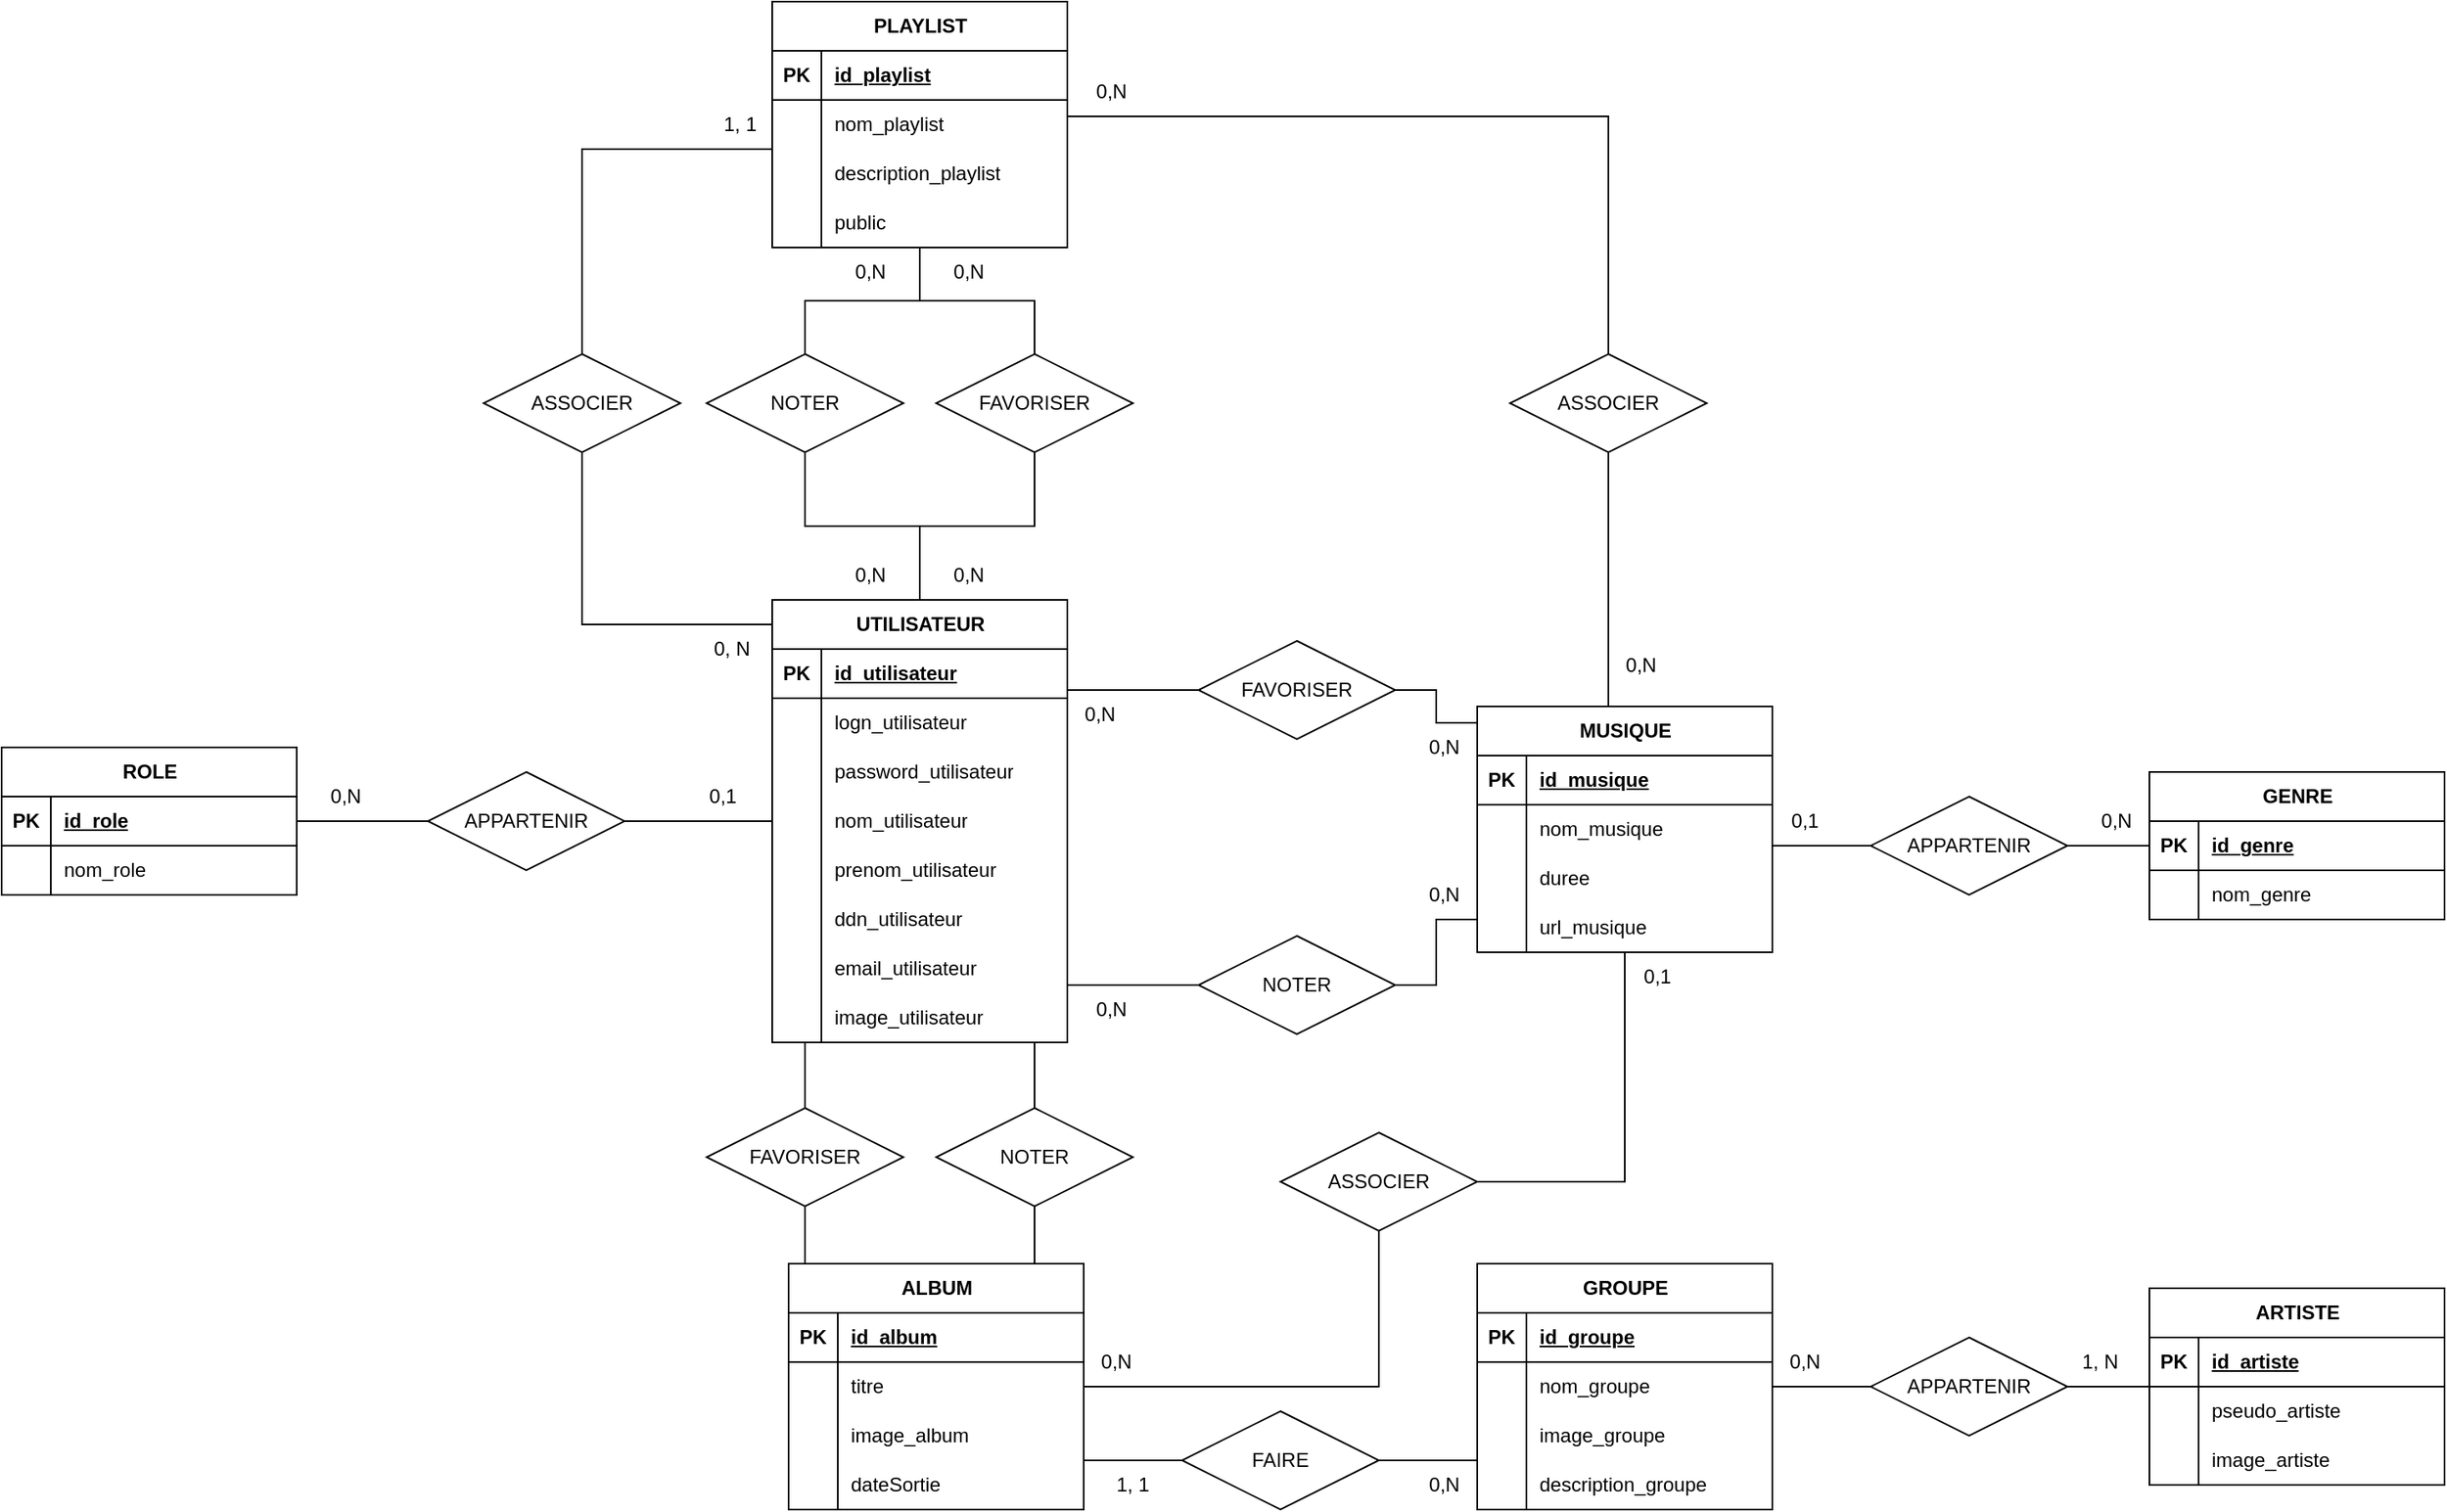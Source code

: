 <mxfile version="21.3.4" type="github">
  <diagram name="Page-1" id="DNqD1jyWF4zW2J5MJVh1">
    <mxGraphModel dx="1687" dy="909" grid="1" gridSize="10" guides="1" tooltips="1" connect="1" arrows="1" fold="1" page="1" pageScale="1" pageWidth="827" pageHeight="1169" math="0" shadow="0">
      <root>
        <mxCell id="0" />
        <mxCell id="1" parent="0" />
        <mxCell id="WgXHzNM0MZyWtz1AzSRL-3" style="edgeStyle=orthogonalEdgeStyle;rounded=0;orthogonalLoop=1;jettySize=auto;html=1;endArrow=none;endFill=0;" parent="1" source="Gy5oT-l7M5sP76ydOtrR-1" target="WgXHzNM0MZyWtz1AzSRL-1" edge="1">
          <mxGeometry relative="1" as="geometry">
            <Array as="points">
              <mxPoint x="670" y="1110" />
              <mxPoint x="670" y="1110" />
            </Array>
          </mxGeometry>
        </mxCell>
        <mxCell id="Gy5oT-l7M5sP76ydOtrR-1" value="ALBUM" style="shape=table;startSize=30;container=1;collapsible=1;childLayout=tableLayout;fixedRows=1;rowLines=0;fontStyle=1;align=center;resizeLast=1;html=1;" parent="1" vertex="1">
          <mxGeometry x="480" y="990" width="180" height="150" as="geometry" />
        </mxCell>
        <mxCell id="Gy5oT-l7M5sP76ydOtrR-2" value="" style="shape=tableRow;horizontal=0;startSize=0;swimlaneHead=0;swimlaneBody=0;fillColor=none;collapsible=0;dropTarget=0;points=[[0,0.5],[1,0.5]];portConstraint=eastwest;top=0;left=0;right=0;bottom=1;" parent="Gy5oT-l7M5sP76ydOtrR-1" vertex="1">
          <mxGeometry y="30" width="180" height="30" as="geometry" />
        </mxCell>
        <mxCell id="Gy5oT-l7M5sP76ydOtrR-3" value="PK" style="shape=partialRectangle;connectable=0;fillColor=none;top=0;left=0;bottom=0;right=0;fontStyle=1;overflow=hidden;whiteSpace=wrap;html=1;" parent="Gy5oT-l7M5sP76ydOtrR-2" vertex="1">
          <mxGeometry width="30" height="30" as="geometry">
            <mxRectangle width="30" height="30" as="alternateBounds" />
          </mxGeometry>
        </mxCell>
        <mxCell id="Gy5oT-l7M5sP76ydOtrR-4" value="id_album" style="shape=partialRectangle;connectable=0;fillColor=none;top=0;left=0;bottom=0;right=0;align=left;spacingLeft=6;fontStyle=5;overflow=hidden;whiteSpace=wrap;html=1;" parent="Gy5oT-l7M5sP76ydOtrR-2" vertex="1">
          <mxGeometry x="30" width="150" height="30" as="geometry">
            <mxRectangle width="150" height="30" as="alternateBounds" />
          </mxGeometry>
        </mxCell>
        <mxCell id="Gy5oT-l7M5sP76ydOtrR-5" value="" style="shape=tableRow;horizontal=0;startSize=0;swimlaneHead=0;swimlaneBody=0;fillColor=none;collapsible=0;dropTarget=0;points=[[0,0.5],[1,0.5]];portConstraint=eastwest;top=0;left=0;right=0;bottom=0;" parent="Gy5oT-l7M5sP76ydOtrR-1" vertex="1">
          <mxGeometry y="60" width="180" height="30" as="geometry" />
        </mxCell>
        <mxCell id="Gy5oT-l7M5sP76ydOtrR-6" value="" style="shape=partialRectangle;connectable=0;fillColor=none;top=0;left=0;bottom=0;right=0;editable=1;overflow=hidden;whiteSpace=wrap;html=1;" parent="Gy5oT-l7M5sP76ydOtrR-5" vertex="1">
          <mxGeometry width="30" height="30" as="geometry">
            <mxRectangle width="30" height="30" as="alternateBounds" />
          </mxGeometry>
        </mxCell>
        <mxCell id="Gy5oT-l7M5sP76ydOtrR-7" value="&lt;div&gt;titre&lt;/div&gt;" style="shape=partialRectangle;connectable=0;fillColor=none;top=0;left=0;bottom=0;right=0;align=left;spacingLeft=6;overflow=hidden;whiteSpace=wrap;html=1;" parent="Gy5oT-l7M5sP76ydOtrR-5" vertex="1">
          <mxGeometry x="30" width="150" height="30" as="geometry">
            <mxRectangle width="150" height="30" as="alternateBounds" />
          </mxGeometry>
        </mxCell>
        <mxCell id="Gy5oT-l7M5sP76ydOtrR-8" value="" style="shape=tableRow;horizontal=0;startSize=0;swimlaneHead=0;swimlaneBody=0;fillColor=none;collapsible=0;dropTarget=0;points=[[0,0.5],[1,0.5]];portConstraint=eastwest;top=0;left=0;right=0;bottom=0;" parent="Gy5oT-l7M5sP76ydOtrR-1" vertex="1">
          <mxGeometry y="90" width="180" height="30" as="geometry" />
        </mxCell>
        <mxCell id="Gy5oT-l7M5sP76ydOtrR-9" value="" style="shape=partialRectangle;connectable=0;fillColor=none;top=0;left=0;bottom=0;right=0;editable=1;overflow=hidden;whiteSpace=wrap;html=1;" parent="Gy5oT-l7M5sP76ydOtrR-8" vertex="1">
          <mxGeometry width="30" height="30" as="geometry">
            <mxRectangle width="30" height="30" as="alternateBounds" />
          </mxGeometry>
        </mxCell>
        <mxCell id="Gy5oT-l7M5sP76ydOtrR-10" value="image_album" style="shape=partialRectangle;connectable=0;fillColor=none;top=0;left=0;bottom=0;right=0;align=left;spacingLeft=6;overflow=hidden;whiteSpace=wrap;html=1;" parent="Gy5oT-l7M5sP76ydOtrR-8" vertex="1">
          <mxGeometry x="30" width="150" height="30" as="geometry">
            <mxRectangle width="150" height="30" as="alternateBounds" />
          </mxGeometry>
        </mxCell>
        <mxCell id="Gy5oT-l7M5sP76ydOtrR-11" value="" style="shape=tableRow;horizontal=0;startSize=0;swimlaneHead=0;swimlaneBody=0;fillColor=none;collapsible=0;dropTarget=0;points=[[0,0.5],[1,0.5]];portConstraint=eastwest;top=0;left=0;right=0;bottom=0;" parent="Gy5oT-l7M5sP76ydOtrR-1" vertex="1">
          <mxGeometry y="120" width="180" height="30" as="geometry" />
        </mxCell>
        <mxCell id="Gy5oT-l7M5sP76ydOtrR-12" value="" style="shape=partialRectangle;connectable=0;fillColor=none;top=0;left=0;bottom=0;right=0;editable=1;overflow=hidden;whiteSpace=wrap;html=1;" parent="Gy5oT-l7M5sP76ydOtrR-11" vertex="1">
          <mxGeometry width="30" height="30" as="geometry">
            <mxRectangle width="30" height="30" as="alternateBounds" />
          </mxGeometry>
        </mxCell>
        <mxCell id="Gy5oT-l7M5sP76ydOtrR-13" value="dateSortie" style="shape=partialRectangle;connectable=0;fillColor=none;top=0;left=0;bottom=0;right=0;align=left;spacingLeft=6;overflow=hidden;whiteSpace=wrap;html=1;" parent="Gy5oT-l7M5sP76ydOtrR-11" vertex="1">
          <mxGeometry x="30" width="150" height="30" as="geometry">
            <mxRectangle width="150" height="30" as="alternateBounds" />
          </mxGeometry>
        </mxCell>
        <mxCell id="Gy5oT-l7M5sP76ydOtrR-14" value="MUSIQUE" style="shape=table;startSize=30;container=1;collapsible=1;childLayout=tableLayout;fixedRows=1;rowLines=0;fontStyle=1;align=center;resizeLast=1;html=1;" parent="1" vertex="1">
          <mxGeometry x="900" y="650" width="180" height="150" as="geometry" />
        </mxCell>
        <mxCell id="Gy5oT-l7M5sP76ydOtrR-15" value="" style="shape=tableRow;horizontal=0;startSize=0;swimlaneHead=0;swimlaneBody=0;fillColor=none;collapsible=0;dropTarget=0;points=[[0,0.5],[1,0.5]];portConstraint=eastwest;top=0;left=0;right=0;bottom=1;" parent="Gy5oT-l7M5sP76ydOtrR-14" vertex="1">
          <mxGeometry y="30" width="180" height="30" as="geometry" />
        </mxCell>
        <mxCell id="Gy5oT-l7M5sP76ydOtrR-16" value="PK" style="shape=partialRectangle;connectable=0;fillColor=none;top=0;left=0;bottom=0;right=0;fontStyle=1;overflow=hidden;whiteSpace=wrap;html=1;" parent="Gy5oT-l7M5sP76ydOtrR-15" vertex="1">
          <mxGeometry width="30" height="30" as="geometry">
            <mxRectangle width="30" height="30" as="alternateBounds" />
          </mxGeometry>
        </mxCell>
        <mxCell id="Gy5oT-l7M5sP76ydOtrR-17" value="id_musique" style="shape=partialRectangle;connectable=0;fillColor=none;top=0;left=0;bottom=0;right=0;align=left;spacingLeft=6;fontStyle=5;overflow=hidden;whiteSpace=wrap;html=1;" parent="Gy5oT-l7M5sP76ydOtrR-15" vertex="1">
          <mxGeometry x="30" width="150" height="30" as="geometry">
            <mxRectangle width="150" height="30" as="alternateBounds" />
          </mxGeometry>
        </mxCell>
        <mxCell id="Gy5oT-l7M5sP76ydOtrR-18" value="" style="shape=tableRow;horizontal=0;startSize=0;swimlaneHead=0;swimlaneBody=0;fillColor=none;collapsible=0;dropTarget=0;points=[[0,0.5],[1,0.5]];portConstraint=eastwest;top=0;left=0;right=0;bottom=0;" parent="Gy5oT-l7M5sP76ydOtrR-14" vertex="1">
          <mxGeometry y="60" width="180" height="30" as="geometry" />
        </mxCell>
        <mxCell id="Gy5oT-l7M5sP76ydOtrR-19" value="" style="shape=partialRectangle;connectable=0;fillColor=none;top=0;left=0;bottom=0;right=0;editable=1;overflow=hidden;whiteSpace=wrap;html=1;" parent="Gy5oT-l7M5sP76ydOtrR-18" vertex="1">
          <mxGeometry width="30" height="30" as="geometry">
            <mxRectangle width="30" height="30" as="alternateBounds" />
          </mxGeometry>
        </mxCell>
        <mxCell id="Gy5oT-l7M5sP76ydOtrR-20" value="nom_musique" style="shape=partialRectangle;connectable=0;fillColor=none;top=0;left=0;bottom=0;right=0;align=left;spacingLeft=6;overflow=hidden;whiteSpace=wrap;html=1;" parent="Gy5oT-l7M5sP76ydOtrR-18" vertex="1">
          <mxGeometry x="30" width="150" height="30" as="geometry">
            <mxRectangle width="150" height="30" as="alternateBounds" />
          </mxGeometry>
        </mxCell>
        <mxCell id="Gy5oT-l7M5sP76ydOtrR-21" value="" style="shape=tableRow;horizontal=0;startSize=0;swimlaneHead=0;swimlaneBody=0;fillColor=none;collapsible=0;dropTarget=0;points=[[0,0.5],[1,0.5]];portConstraint=eastwest;top=0;left=0;right=0;bottom=0;" parent="Gy5oT-l7M5sP76ydOtrR-14" vertex="1">
          <mxGeometry y="90" width="180" height="30" as="geometry" />
        </mxCell>
        <mxCell id="Gy5oT-l7M5sP76ydOtrR-22" value="" style="shape=partialRectangle;connectable=0;fillColor=none;top=0;left=0;bottom=0;right=0;editable=1;overflow=hidden;whiteSpace=wrap;html=1;" parent="Gy5oT-l7M5sP76ydOtrR-21" vertex="1">
          <mxGeometry width="30" height="30" as="geometry">
            <mxRectangle width="30" height="30" as="alternateBounds" />
          </mxGeometry>
        </mxCell>
        <mxCell id="Gy5oT-l7M5sP76ydOtrR-23" value="duree" style="shape=partialRectangle;connectable=0;fillColor=none;top=0;left=0;bottom=0;right=0;align=left;spacingLeft=6;overflow=hidden;whiteSpace=wrap;html=1;" parent="Gy5oT-l7M5sP76ydOtrR-21" vertex="1">
          <mxGeometry x="30" width="150" height="30" as="geometry">
            <mxRectangle width="150" height="30" as="alternateBounds" />
          </mxGeometry>
        </mxCell>
        <mxCell id="Gy5oT-l7M5sP76ydOtrR-24" value="" style="shape=tableRow;horizontal=0;startSize=0;swimlaneHead=0;swimlaneBody=0;fillColor=none;collapsible=0;dropTarget=0;points=[[0,0.5],[1,0.5]];portConstraint=eastwest;top=0;left=0;right=0;bottom=0;" parent="Gy5oT-l7M5sP76ydOtrR-14" vertex="1">
          <mxGeometry y="120" width="180" height="30" as="geometry" />
        </mxCell>
        <mxCell id="Gy5oT-l7M5sP76ydOtrR-25" value="" style="shape=partialRectangle;connectable=0;fillColor=none;top=0;left=0;bottom=0;right=0;editable=1;overflow=hidden;whiteSpace=wrap;html=1;" parent="Gy5oT-l7M5sP76ydOtrR-24" vertex="1">
          <mxGeometry width="30" height="30" as="geometry">
            <mxRectangle width="30" height="30" as="alternateBounds" />
          </mxGeometry>
        </mxCell>
        <mxCell id="Gy5oT-l7M5sP76ydOtrR-26" value="url_musique" style="shape=partialRectangle;connectable=0;fillColor=none;top=0;left=0;bottom=0;right=0;align=left;spacingLeft=6;overflow=hidden;whiteSpace=wrap;html=1;" parent="Gy5oT-l7M5sP76ydOtrR-24" vertex="1">
          <mxGeometry x="30" width="150" height="30" as="geometry">
            <mxRectangle width="150" height="30" as="alternateBounds" />
          </mxGeometry>
        </mxCell>
        <mxCell id="Gy5oT-l7M5sP76ydOtrR-27" value="PLAYLIST" style="shape=table;startSize=30;container=1;collapsible=1;childLayout=tableLayout;fixedRows=1;rowLines=0;fontStyle=1;align=center;resizeLast=1;html=1;" parent="1" vertex="1">
          <mxGeometry x="470" y="220" width="180" height="150" as="geometry" />
        </mxCell>
        <mxCell id="Gy5oT-l7M5sP76ydOtrR-28" value="" style="shape=tableRow;horizontal=0;startSize=0;swimlaneHead=0;swimlaneBody=0;fillColor=none;collapsible=0;dropTarget=0;points=[[0,0.5],[1,0.5]];portConstraint=eastwest;top=0;left=0;right=0;bottom=1;" parent="Gy5oT-l7M5sP76ydOtrR-27" vertex="1">
          <mxGeometry y="30" width="180" height="30" as="geometry" />
        </mxCell>
        <mxCell id="Gy5oT-l7M5sP76ydOtrR-29" value="PK" style="shape=partialRectangle;connectable=0;fillColor=none;top=0;left=0;bottom=0;right=0;fontStyle=1;overflow=hidden;whiteSpace=wrap;html=1;" parent="Gy5oT-l7M5sP76ydOtrR-28" vertex="1">
          <mxGeometry width="30" height="30" as="geometry">
            <mxRectangle width="30" height="30" as="alternateBounds" />
          </mxGeometry>
        </mxCell>
        <mxCell id="Gy5oT-l7M5sP76ydOtrR-30" value="id_playlist" style="shape=partialRectangle;connectable=0;fillColor=none;top=0;left=0;bottom=0;right=0;align=left;spacingLeft=6;fontStyle=5;overflow=hidden;whiteSpace=wrap;html=1;" parent="Gy5oT-l7M5sP76ydOtrR-28" vertex="1">
          <mxGeometry x="30" width="150" height="30" as="geometry">
            <mxRectangle width="150" height="30" as="alternateBounds" />
          </mxGeometry>
        </mxCell>
        <mxCell id="Gy5oT-l7M5sP76ydOtrR-31" value="" style="shape=tableRow;horizontal=0;startSize=0;swimlaneHead=0;swimlaneBody=0;fillColor=none;collapsible=0;dropTarget=0;points=[[0,0.5],[1,0.5]];portConstraint=eastwest;top=0;left=0;right=0;bottom=0;" parent="Gy5oT-l7M5sP76ydOtrR-27" vertex="1">
          <mxGeometry y="60" width="180" height="30" as="geometry" />
        </mxCell>
        <mxCell id="Gy5oT-l7M5sP76ydOtrR-32" value="" style="shape=partialRectangle;connectable=0;fillColor=none;top=0;left=0;bottom=0;right=0;editable=1;overflow=hidden;whiteSpace=wrap;html=1;" parent="Gy5oT-l7M5sP76ydOtrR-31" vertex="1">
          <mxGeometry width="30" height="30" as="geometry">
            <mxRectangle width="30" height="30" as="alternateBounds" />
          </mxGeometry>
        </mxCell>
        <mxCell id="Gy5oT-l7M5sP76ydOtrR-33" value="nom_playlist" style="shape=partialRectangle;connectable=0;fillColor=none;top=0;left=0;bottom=0;right=0;align=left;spacingLeft=6;overflow=hidden;whiteSpace=wrap;html=1;" parent="Gy5oT-l7M5sP76ydOtrR-31" vertex="1">
          <mxGeometry x="30" width="150" height="30" as="geometry">
            <mxRectangle width="150" height="30" as="alternateBounds" />
          </mxGeometry>
        </mxCell>
        <mxCell id="Gy5oT-l7M5sP76ydOtrR-34" value="" style="shape=tableRow;horizontal=0;startSize=0;swimlaneHead=0;swimlaneBody=0;fillColor=none;collapsible=0;dropTarget=0;points=[[0,0.5],[1,0.5]];portConstraint=eastwest;top=0;left=0;right=0;bottom=0;" parent="Gy5oT-l7M5sP76ydOtrR-27" vertex="1">
          <mxGeometry y="90" width="180" height="30" as="geometry" />
        </mxCell>
        <mxCell id="Gy5oT-l7M5sP76ydOtrR-35" value="" style="shape=partialRectangle;connectable=0;fillColor=none;top=0;left=0;bottom=0;right=0;editable=1;overflow=hidden;whiteSpace=wrap;html=1;" parent="Gy5oT-l7M5sP76ydOtrR-34" vertex="1">
          <mxGeometry width="30" height="30" as="geometry">
            <mxRectangle width="30" height="30" as="alternateBounds" />
          </mxGeometry>
        </mxCell>
        <mxCell id="Gy5oT-l7M5sP76ydOtrR-36" value="description_playlist" style="shape=partialRectangle;connectable=0;fillColor=none;top=0;left=0;bottom=0;right=0;align=left;spacingLeft=6;overflow=hidden;whiteSpace=wrap;html=1;" parent="Gy5oT-l7M5sP76ydOtrR-34" vertex="1">
          <mxGeometry x="30" width="150" height="30" as="geometry">
            <mxRectangle width="150" height="30" as="alternateBounds" />
          </mxGeometry>
        </mxCell>
        <mxCell id="Gy5oT-l7M5sP76ydOtrR-37" value="" style="shape=tableRow;horizontal=0;startSize=0;swimlaneHead=0;swimlaneBody=0;fillColor=none;collapsible=0;dropTarget=0;points=[[0,0.5],[1,0.5]];portConstraint=eastwest;top=0;left=0;right=0;bottom=0;" parent="Gy5oT-l7M5sP76ydOtrR-27" vertex="1">
          <mxGeometry y="120" width="180" height="30" as="geometry" />
        </mxCell>
        <mxCell id="Gy5oT-l7M5sP76ydOtrR-38" value="" style="shape=partialRectangle;connectable=0;fillColor=none;top=0;left=0;bottom=0;right=0;editable=1;overflow=hidden;whiteSpace=wrap;html=1;" parent="Gy5oT-l7M5sP76ydOtrR-37" vertex="1">
          <mxGeometry width="30" height="30" as="geometry">
            <mxRectangle width="30" height="30" as="alternateBounds" />
          </mxGeometry>
        </mxCell>
        <mxCell id="Gy5oT-l7M5sP76ydOtrR-39" value="public" style="shape=partialRectangle;connectable=0;fillColor=none;top=0;left=0;bottom=0;right=0;align=left;spacingLeft=6;overflow=hidden;whiteSpace=wrap;html=1;" parent="Gy5oT-l7M5sP76ydOtrR-37" vertex="1">
          <mxGeometry x="30" width="150" height="30" as="geometry">
            <mxRectangle width="150" height="30" as="alternateBounds" />
          </mxGeometry>
        </mxCell>
        <mxCell id="3un0Ubcp2tEtkYZEAHK2-2" style="edgeStyle=orthogonalEdgeStyle;rounded=0;orthogonalLoop=1;jettySize=auto;html=1;endArrow=none;endFill=0;" edge="1" parent="1" source="Gy5oT-l7M5sP76ydOtrR-40" target="3un0Ubcp2tEtkYZEAHK2-1">
          <mxGeometry relative="1" as="geometry">
            <Array as="points">
              <mxPoint x="354" y="600" />
            </Array>
          </mxGeometry>
        </mxCell>
        <mxCell id="Gy5oT-l7M5sP76ydOtrR-40" value="UTILISATEUR" style="shape=table;startSize=30;container=1;collapsible=1;childLayout=tableLayout;fixedRows=1;rowLines=0;fontStyle=1;align=center;resizeLast=1;html=1;" parent="1" vertex="1">
          <mxGeometry x="470" y="585" width="180" height="270" as="geometry" />
        </mxCell>
        <mxCell id="Gy5oT-l7M5sP76ydOtrR-41" value="" style="shape=tableRow;horizontal=0;startSize=0;swimlaneHead=0;swimlaneBody=0;fillColor=none;collapsible=0;dropTarget=0;points=[[0,0.5],[1,0.5]];portConstraint=eastwest;top=0;left=0;right=0;bottom=1;" parent="Gy5oT-l7M5sP76ydOtrR-40" vertex="1">
          <mxGeometry y="30" width="180" height="30" as="geometry" />
        </mxCell>
        <mxCell id="Gy5oT-l7M5sP76ydOtrR-42" value="PK" style="shape=partialRectangle;connectable=0;fillColor=none;top=0;left=0;bottom=0;right=0;fontStyle=1;overflow=hidden;whiteSpace=wrap;html=1;" parent="Gy5oT-l7M5sP76ydOtrR-41" vertex="1">
          <mxGeometry width="30" height="30" as="geometry">
            <mxRectangle width="30" height="30" as="alternateBounds" />
          </mxGeometry>
        </mxCell>
        <mxCell id="Gy5oT-l7M5sP76ydOtrR-43" value="id_utilisateur" style="shape=partialRectangle;connectable=0;fillColor=none;top=0;left=0;bottom=0;right=0;align=left;spacingLeft=6;fontStyle=5;overflow=hidden;whiteSpace=wrap;html=1;" parent="Gy5oT-l7M5sP76ydOtrR-41" vertex="1">
          <mxGeometry x="30" width="150" height="30" as="geometry">
            <mxRectangle width="150" height="30" as="alternateBounds" />
          </mxGeometry>
        </mxCell>
        <mxCell id="Gy5oT-l7M5sP76ydOtrR-44" value="" style="shape=tableRow;horizontal=0;startSize=0;swimlaneHead=0;swimlaneBody=0;fillColor=none;collapsible=0;dropTarget=0;points=[[0,0.5],[1,0.5]];portConstraint=eastwest;top=0;left=0;right=0;bottom=0;" parent="Gy5oT-l7M5sP76ydOtrR-40" vertex="1">
          <mxGeometry y="60" width="180" height="30" as="geometry" />
        </mxCell>
        <mxCell id="Gy5oT-l7M5sP76ydOtrR-45" value="" style="shape=partialRectangle;connectable=0;fillColor=none;top=0;left=0;bottom=0;right=0;editable=1;overflow=hidden;whiteSpace=wrap;html=1;" parent="Gy5oT-l7M5sP76ydOtrR-44" vertex="1">
          <mxGeometry width="30" height="30" as="geometry">
            <mxRectangle width="30" height="30" as="alternateBounds" />
          </mxGeometry>
        </mxCell>
        <mxCell id="Gy5oT-l7M5sP76ydOtrR-46" value="logn_utilisateur" style="shape=partialRectangle;connectable=0;fillColor=none;top=0;left=0;bottom=0;right=0;align=left;spacingLeft=6;overflow=hidden;whiteSpace=wrap;html=1;" parent="Gy5oT-l7M5sP76ydOtrR-44" vertex="1">
          <mxGeometry x="30" width="150" height="30" as="geometry">
            <mxRectangle width="150" height="30" as="alternateBounds" />
          </mxGeometry>
        </mxCell>
        <mxCell id="Gy5oT-l7M5sP76ydOtrR-47" value="" style="shape=tableRow;horizontal=0;startSize=0;swimlaneHead=0;swimlaneBody=0;fillColor=none;collapsible=0;dropTarget=0;points=[[0,0.5],[1,0.5]];portConstraint=eastwest;top=0;left=0;right=0;bottom=0;" parent="Gy5oT-l7M5sP76ydOtrR-40" vertex="1">
          <mxGeometry y="90" width="180" height="30" as="geometry" />
        </mxCell>
        <mxCell id="Gy5oT-l7M5sP76ydOtrR-48" value="" style="shape=partialRectangle;connectable=0;fillColor=none;top=0;left=0;bottom=0;right=0;editable=1;overflow=hidden;whiteSpace=wrap;html=1;" parent="Gy5oT-l7M5sP76ydOtrR-47" vertex="1">
          <mxGeometry width="30" height="30" as="geometry">
            <mxRectangle width="30" height="30" as="alternateBounds" />
          </mxGeometry>
        </mxCell>
        <mxCell id="Gy5oT-l7M5sP76ydOtrR-49" value="password_utilisateur" style="shape=partialRectangle;connectable=0;fillColor=none;top=0;left=0;bottom=0;right=0;align=left;spacingLeft=6;overflow=hidden;whiteSpace=wrap;html=1;" parent="Gy5oT-l7M5sP76ydOtrR-47" vertex="1">
          <mxGeometry x="30" width="150" height="30" as="geometry">
            <mxRectangle width="150" height="30" as="alternateBounds" />
          </mxGeometry>
        </mxCell>
        <mxCell id="Gy5oT-l7M5sP76ydOtrR-50" value="" style="shape=tableRow;horizontal=0;startSize=0;swimlaneHead=0;swimlaneBody=0;fillColor=none;collapsible=0;dropTarget=0;points=[[0,0.5],[1,0.5]];portConstraint=eastwest;top=0;left=0;right=0;bottom=0;" parent="Gy5oT-l7M5sP76ydOtrR-40" vertex="1">
          <mxGeometry y="120" width="180" height="30" as="geometry" />
        </mxCell>
        <mxCell id="Gy5oT-l7M5sP76ydOtrR-51" value="" style="shape=partialRectangle;connectable=0;fillColor=none;top=0;left=0;bottom=0;right=0;editable=1;overflow=hidden;whiteSpace=wrap;html=1;" parent="Gy5oT-l7M5sP76ydOtrR-50" vertex="1">
          <mxGeometry width="30" height="30" as="geometry">
            <mxRectangle width="30" height="30" as="alternateBounds" />
          </mxGeometry>
        </mxCell>
        <mxCell id="Gy5oT-l7M5sP76ydOtrR-52" value="nom_utilisateur" style="shape=partialRectangle;connectable=0;fillColor=none;top=0;left=0;bottom=0;right=0;align=left;spacingLeft=6;overflow=hidden;whiteSpace=wrap;html=1;" parent="Gy5oT-l7M5sP76ydOtrR-50" vertex="1">
          <mxGeometry x="30" width="150" height="30" as="geometry">
            <mxRectangle width="150" height="30" as="alternateBounds" />
          </mxGeometry>
        </mxCell>
        <mxCell id="Gy5oT-l7M5sP76ydOtrR-105" style="shape=tableRow;horizontal=0;startSize=0;swimlaneHead=0;swimlaneBody=0;fillColor=none;collapsible=0;dropTarget=0;points=[[0,0.5],[1,0.5]];portConstraint=eastwest;top=0;left=0;right=0;bottom=0;" parent="Gy5oT-l7M5sP76ydOtrR-40" vertex="1">
          <mxGeometry y="150" width="180" height="30" as="geometry" />
        </mxCell>
        <mxCell id="Gy5oT-l7M5sP76ydOtrR-106" style="shape=partialRectangle;connectable=0;fillColor=none;top=0;left=0;bottom=0;right=0;editable=1;overflow=hidden;whiteSpace=wrap;html=1;" parent="Gy5oT-l7M5sP76ydOtrR-105" vertex="1">
          <mxGeometry width="30" height="30" as="geometry">
            <mxRectangle width="30" height="30" as="alternateBounds" />
          </mxGeometry>
        </mxCell>
        <mxCell id="Gy5oT-l7M5sP76ydOtrR-107" value="prenom_utilisateur" style="shape=partialRectangle;connectable=0;fillColor=none;top=0;left=0;bottom=0;right=0;align=left;spacingLeft=6;overflow=hidden;whiteSpace=wrap;html=1;" parent="Gy5oT-l7M5sP76ydOtrR-105" vertex="1">
          <mxGeometry x="30" width="150" height="30" as="geometry">
            <mxRectangle width="150" height="30" as="alternateBounds" />
          </mxGeometry>
        </mxCell>
        <mxCell id="Gy5oT-l7M5sP76ydOtrR-108" style="shape=tableRow;horizontal=0;startSize=0;swimlaneHead=0;swimlaneBody=0;fillColor=none;collapsible=0;dropTarget=0;points=[[0,0.5],[1,0.5]];portConstraint=eastwest;top=0;left=0;right=0;bottom=0;" parent="Gy5oT-l7M5sP76ydOtrR-40" vertex="1">
          <mxGeometry y="180" width="180" height="30" as="geometry" />
        </mxCell>
        <mxCell id="Gy5oT-l7M5sP76ydOtrR-109" style="shape=partialRectangle;connectable=0;fillColor=none;top=0;left=0;bottom=0;right=0;editable=1;overflow=hidden;whiteSpace=wrap;html=1;" parent="Gy5oT-l7M5sP76ydOtrR-108" vertex="1">
          <mxGeometry width="30" height="30" as="geometry">
            <mxRectangle width="30" height="30" as="alternateBounds" />
          </mxGeometry>
        </mxCell>
        <mxCell id="Gy5oT-l7M5sP76ydOtrR-110" value="ddn_utilisateur" style="shape=partialRectangle;connectable=0;fillColor=none;top=0;left=0;bottom=0;right=0;align=left;spacingLeft=6;overflow=hidden;whiteSpace=wrap;html=1;" parent="Gy5oT-l7M5sP76ydOtrR-108" vertex="1">
          <mxGeometry x="30" width="150" height="30" as="geometry">
            <mxRectangle width="150" height="30" as="alternateBounds" />
          </mxGeometry>
        </mxCell>
        <mxCell id="Gy5oT-l7M5sP76ydOtrR-111" style="shape=tableRow;horizontal=0;startSize=0;swimlaneHead=0;swimlaneBody=0;fillColor=none;collapsible=0;dropTarget=0;points=[[0,0.5],[1,0.5]];portConstraint=eastwest;top=0;left=0;right=0;bottom=0;" parent="Gy5oT-l7M5sP76ydOtrR-40" vertex="1">
          <mxGeometry y="210" width="180" height="30" as="geometry" />
        </mxCell>
        <mxCell id="Gy5oT-l7M5sP76ydOtrR-112" style="shape=partialRectangle;connectable=0;fillColor=none;top=0;left=0;bottom=0;right=0;editable=1;overflow=hidden;whiteSpace=wrap;html=1;" parent="Gy5oT-l7M5sP76ydOtrR-111" vertex="1">
          <mxGeometry width="30" height="30" as="geometry">
            <mxRectangle width="30" height="30" as="alternateBounds" />
          </mxGeometry>
        </mxCell>
        <mxCell id="Gy5oT-l7M5sP76ydOtrR-113" value="email_utilisateur" style="shape=partialRectangle;connectable=0;fillColor=none;top=0;left=0;bottom=0;right=0;align=left;spacingLeft=6;overflow=hidden;whiteSpace=wrap;html=1;" parent="Gy5oT-l7M5sP76ydOtrR-111" vertex="1">
          <mxGeometry x="30" width="150" height="30" as="geometry">
            <mxRectangle width="150" height="30" as="alternateBounds" />
          </mxGeometry>
        </mxCell>
        <mxCell id="Gy5oT-l7M5sP76ydOtrR-114" style="shape=tableRow;horizontal=0;startSize=0;swimlaneHead=0;swimlaneBody=0;fillColor=none;collapsible=0;dropTarget=0;points=[[0,0.5],[1,0.5]];portConstraint=eastwest;top=0;left=0;right=0;bottom=0;" parent="Gy5oT-l7M5sP76ydOtrR-40" vertex="1">
          <mxGeometry y="240" width="180" height="30" as="geometry" />
        </mxCell>
        <mxCell id="Gy5oT-l7M5sP76ydOtrR-115" style="shape=partialRectangle;connectable=0;fillColor=none;top=0;left=0;bottom=0;right=0;editable=1;overflow=hidden;whiteSpace=wrap;html=1;" parent="Gy5oT-l7M5sP76ydOtrR-114" vertex="1">
          <mxGeometry width="30" height="30" as="geometry">
            <mxRectangle width="30" height="30" as="alternateBounds" />
          </mxGeometry>
        </mxCell>
        <mxCell id="Gy5oT-l7M5sP76ydOtrR-116" value="image_utilisateur" style="shape=partialRectangle;connectable=0;fillColor=none;top=0;left=0;bottom=0;right=0;align=left;spacingLeft=6;overflow=hidden;whiteSpace=wrap;html=1;" parent="Gy5oT-l7M5sP76ydOtrR-114" vertex="1">
          <mxGeometry x="30" width="150" height="30" as="geometry">
            <mxRectangle width="150" height="30" as="alternateBounds" />
          </mxGeometry>
        </mxCell>
        <mxCell id="Gy5oT-l7M5sP76ydOtrR-53" value="ROLE" style="shape=table;startSize=30;container=1;collapsible=1;childLayout=tableLayout;fixedRows=1;rowLines=0;fontStyle=1;align=center;resizeLast=1;html=1;" parent="1" vertex="1">
          <mxGeometry y="675" width="180" height="90" as="geometry" />
        </mxCell>
        <mxCell id="Gy5oT-l7M5sP76ydOtrR-54" value="" style="shape=tableRow;horizontal=0;startSize=0;swimlaneHead=0;swimlaneBody=0;fillColor=none;collapsible=0;dropTarget=0;points=[[0,0.5],[1,0.5]];portConstraint=eastwest;top=0;left=0;right=0;bottom=1;" parent="Gy5oT-l7M5sP76ydOtrR-53" vertex="1">
          <mxGeometry y="30" width="180" height="30" as="geometry" />
        </mxCell>
        <mxCell id="Gy5oT-l7M5sP76ydOtrR-55" value="PK" style="shape=partialRectangle;connectable=0;fillColor=none;top=0;left=0;bottom=0;right=0;fontStyle=1;overflow=hidden;whiteSpace=wrap;html=1;" parent="Gy5oT-l7M5sP76ydOtrR-54" vertex="1">
          <mxGeometry width="30" height="30" as="geometry">
            <mxRectangle width="30" height="30" as="alternateBounds" />
          </mxGeometry>
        </mxCell>
        <mxCell id="Gy5oT-l7M5sP76ydOtrR-56" value="id_role" style="shape=partialRectangle;connectable=0;fillColor=none;top=0;left=0;bottom=0;right=0;align=left;spacingLeft=6;fontStyle=5;overflow=hidden;whiteSpace=wrap;html=1;" parent="Gy5oT-l7M5sP76ydOtrR-54" vertex="1">
          <mxGeometry x="30" width="150" height="30" as="geometry">
            <mxRectangle width="150" height="30" as="alternateBounds" />
          </mxGeometry>
        </mxCell>
        <mxCell id="Gy5oT-l7M5sP76ydOtrR-57" value="" style="shape=tableRow;horizontal=0;startSize=0;swimlaneHead=0;swimlaneBody=0;fillColor=none;collapsible=0;dropTarget=0;points=[[0,0.5],[1,0.5]];portConstraint=eastwest;top=0;left=0;right=0;bottom=0;" parent="Gy5oT-l7M5sP76ydOtrR-53" vertex="1">
          <mxGeometry y="60" width="180" height="30" as="geometry" />
        </mxCell>
        <mxCell id="Gy5oT-l7M5sP76ydOtrR-58" value="" style="shape=partialRectangle;connectable=0;fillColor=none;top=0;left=0;bottom=0;right=0;editable=1;overflow=hidden;whiteSpace=wrap;html=1;" parent="Gy5oT-l7M5sP76ydOtrR-57" vertex="1">
          <mxGeometry width="30" height="30" as="geometry">
            <mxRectangle width="30" height="30" as="alternateBounds" />
          </mxGeometry>
        </mxCell>
        <mxCell id="Gy5oT-l7M5sP76ydOtrR-59" value="nom_role" style="shape=partialRectangle;connectable=0;fillColor=none;top=0;left=0;bottom=0;right=0;align=left;spacingLeft=6;overflow=hidden;whiteSpace=wrap;html=1;" parent="Gy5oT-l7M5sP76ydOtrR-57" vertex="1">
          <mxGeometry x="30" width="150" height="30" as="geometry">
            <mxRectangle width="150" height="30" as="alternateBounds" />
          </mxGeometry>
        </mxCell>
        <mxCell id="Gy5oT-l7M5sP76ydOtrR-66" value="GROUPE" style="shape=table;startSize=30;container=1;collapsible=1;childLayout=tableLayout;fixedRows=1;rowLines=0;fontStyle=1;align=center;resizeLast=1;html=1;" parent="1" vertex="1">
          <mxGeometry x="900" y="990" width="180" height="150" as="geometry" />
        </mxCell>
        <mxCell id="Gy5oT-l7M5sP76ydOtrR-67" value="" style="shape=tableRow;horizontal=0;startSize=0;swimlaneHead=0;swimlaneBody=0;fillColor=none;collapsible=0;dropTarget=0;points=[[0,0.5],[1,0.5]];portConstraint=eastwest;top=0;left=0;right=0;bottom=1;" parent="Gy5oT-l7M5sP76ydOtrR-66" vertex="1">
          <mxGeometry y="30" width="180" height="30" as="geometry" />
        </mxCell>
        <mxCell id="Gy5oT-l7M5sP76ydOtrR-68" value="PK" style="shape=partialRectangle;connectable=0;fillColor=none;top=0;left=0;bottom=0;right=0;fontStyle=1;overflow=hidden;whiteSpace=wrap;html=1;" parent="Gy5oT-l7M5sP76ydOtrR-67" vertex="1">
          <mxGeometry width="30" height="30" as="geometry">
            <mxRectangle width="30" height="30" as="alternateBounds" />
          </mxGeometry>
        </mxCell>
        <mxCell id="Gy5oT-l7M5sP76ydOtrR-69" value="id_groupe" style="shape=partialRectangle;connectable=0;fillColor=none;top=0;left=0;bottom=0;right=0;align=left;spacingLeft=6;fontStyle=5;overflow=hidden;whiteSpace=wrap;html=1;" parent="Gy5oT-l7M5sP76ydOtrR-67" vertex="1">
          <mxGeometry x="30" width="150" height="30" as="geometry">
            <mxRectangle width="150" height="30" as="alternateBounds" />
          </mxGeometry>
        </mxCell>
        <mxCell id="Gy5oT-l7M5sP76ydOtrR-70" value="" style="shape=tableRow;horizontal=0;startSize=0;swimlaneHead=0;swimlaneBody=0;fillColor=none;collapsible=0;dropTarget=0;points=[[0,0.5],[1,0.5]];portConstraint=eastwest;top=0;left=0;right=0;bottom=0;" parent="Gy5oT-l7M5sP76ydOtrR-66" vertex="1">
          <mxGeometry y="60" width="180" height="30" as="geometry" />
        </mxCell>
        <mxCell id="Gy5oT-l7M5sP76ydOtrR-71" value="" style="shape=partialRectangle;connectable=0;fillColor=none;top=0;left=0;bottom=0;right=0;editable=1;overflow=hidden;whiteSpace=wrap;html=1;" parent="Gy5oT-l7M5sP76ydOtrR-70" vertex="1">
          <mxGeometry width="30" height="30" as="geometry">
            <mxRectangle width="30" height="30" as="alternateBounds" />
          </mxGeometry>
        </mxCell>
        <mxCell id="Gy5oT-l7M5sP76ydOtrR-72" value="nom_groupe" style="shape=partialRectangle;connectable=0;fillColor=none;top=0;left=0;bottom=0;right=0;align=left;spacingLeft=6;overflow=hidden;whiteSpace=wrap;html=1;" parent="Gy5oT-l7M5sP76ydOtrR-70" vertex="1">
          <mxGeometry x="30" width="150" height="30" as="geometry">
            <mxRectangle width="150" height="30" as="alternateBounds" />
          </mxGeometry>
        </mxCell>
        <mxCell id="Gy5oT-l7M5sP76ydOtrR-73" value="" style="shape=tableRow;horizontal=0;startSize=0;swimlaneHead=0;swimlaneBody=0;fillColor=none;collapsible=0;dropTarget=0;points=[[0,0.5],[1,0.5]];portConstraint=eastwest;top=0;left=0;right=0;bottom=0;" parent="Gy5oT-l7M5sP76ydOtrR-66" vertex="1">
          <mxGeometry y="90" width="180" height="30" as="geometry" />
        </mxCell>
        <mxCell id="Gy5oT-l7M5sP76ydOtrR-74" value="" style="shape=partialRectangle;connectable=0;fillColor=none;top=0;left=0;bottom=0;right=0;editable=1;overflow=hidden;whiteSpace=wrap;html=1;" parent="Gy5oT-l7M5sP76ydOtrR-73" vertex="1">
          <mxGeometry width="30" height="30" as="geometry">
            <mxRectangle width="30" height="30" as="alternateBounds" />
          </mxGeometry>
        </mxCell>
        <mxCell id="Gy5oT-l7M5sP76ydOtrR-75" value="image_groupe" style="shape=partialRectangle;connectable=0;fillColor=none;top=0;left=0;bottom=0;right=0;align=left;spacingLeft=6;overflow=hidden;whiteSpace=wrap;html=1;" parent="Gy5oT-l7M5sP76ydOtrR-73" vertex="1">
          <mxGeometry x="30" width="150" height="30" as="geometry">
            <mxRectangle width="150" height="30" as="alternateBounds" />
          </mxGeometry>
        </mxCell>
        <mxCell id="Gy5oT-l7M5sP76ydOtrR-76" value="" style="shape=tableRow;horizontal=0;startSize=0;swimlaneHead=0;swimlaneBody=0;fillColor=none;collapsible=0;dropTarget=0;points=[[0,0.5],[1,0.5]];portConstraint=eastwest;top=0;left=0;right=0;bottom=0;" parent="Gy5oT-l7M5sP76ydOtrR-66" vertex="1">
          <mxGeometry y="120" width="180" height="30" as="geometry" />
        </mxCell>
        <mxCell id="Gy5oT-l7M5sP76ydOtrR-77" value="" style="shape=partialRectangle;connectable=0;fillColor=none;top=0;left=0;bottom=0;right=0;editable=1;overflow=hidden;whiteSpace=wrap;html=1;" parent="Gy5oT-l7M5sP76ydOtrR-76" vertex="1">
          <mxGeometry width="30" height="30" as="geometry">
            <mxRectangle width="30" height="30" as="alternateBounds" />
          </mxGeometry>
        </mxCell>
        <mxCell id="Gy5oT-l7M5sP76ydOtrR-78" value="description_groupe" style="shape=partialRectangle;connectable=0;fillColor=none;top=0;left=0;bottom=0;right=0;align=left;spacingLeft=6;overflow=hidden;whiteSpace=wrap;html=1;" parent="Gy5oT-l7M5sP76ydOtrR-76" vertex="1">
          <mxGeometry x="30" width="150" height="30" as="geometry">
            <mxRectangle width="150" height="30" as="alternateBounds" />
          </mxGeometry>
        </mxCell>
        <mxCell id="Gy5oT-l7M5sP76ydOtrR-79" value="GENRE" style="shape=table;startSize=30;container=1;collapsible=1;childLayout=tableLayout;fixedRows=1;rowLines=0;fontStyle=1;align=center;resizeLast=1;html=1;" parent="1" vertex="1">
          <mxGeometry x="1310" y="690" width="180" height="90" as="geometry" />
        </mxCell>
        <mxCell id="Gy5oT-l7M5sP76ydOtrR-80" value="" style="shape=tableRow;horizontal=0;startSize=0;swimlaneHead=0;swimlaneBody=0;fillColor=none;collapsible=0;dropTarget=0;points=[[0,0.5],[1,0.5]];portConstraint=eastwest;top=0;left=0;right=0;bottom=1;" parent="Gy5oT-l7M5sP76ydOtrR-79" vertex="1">
          <mxGeometry y="30" width="180" height="30" as="geometry" />
        </mxCell>
        <mxCell id="Gy5oT-l7M5sP76ydOtrR-81" value="PK" style="shape=partialRectangle;connectable=0;fillColor=none;top=0;left=0;bottom=0;right=0;fontStyle=1;overflow=hidden;whiteSpace=wrap;html=1;" parent="Gy5oT-l7M5sP76ydOtrR-80" vertex="1">
          <mxGeometry width="30" height="30" as="geometry">
            <mxRectangle width="30" height="30" as="alternateBounds" />
          </mxGeometry>
        </mxCell>
        <mxCell id="Gy5oT-l7M5sP76ydOtrR-82" value="id_genre" style="shape=partialRectangle;connectable=0;fillColor=none;top=0;left=0;bottom=0;right=0;align=left;spacingLeft=6;fontStyle=5;overflow=hidden;whiteSpace=wrap;html=1;" parent="Gy5oT-l7M5sP76ydOtrR-80" vertex="1">
          <mxGeometry x="30" width="150" height="30" as="geometry">
            <mxRectangle width="150" height="30" as="alternateBounds" />
          </mxGeometry>
        </mxCell>
        <mxCell id="Gy5oT-l7M5sP76ydOtrR-83" value="" style="shape=tableRow;horizontal=0;startSize=0;swimlaneHead=0;swimlaneBody=0;fillColor=none;collapsible=0;dropTarget=0;points=[[0,0.5],[1,0.5]];portConstraint=eastwest;top=0;left=0;right=0;bottom=0;" parent="Gy5oT-l7M5sP76ydOtrR-79" vertex="1">
          <mxGeometry y="60" width="180" height="30" as="geometry" />
        </mxCell>
        <mxCell id="Gy5oT-l7M5sP76ydOtrR-84" value="" style="shape=partialRectangle;connectable=0;fillColor=none;top=0;left=0;bottom=0;right=0;editable=1;overflow=hidden;whiteSpace=wrap;html=1;" parent="Gy5oT-l7M5sP76ydOtrR-83" vertex="1">
          <mxGeometry width="30" height="30" as="geometry">
            <mxRectangle width="30" height="30" as="alternateBounds" />
          </mxGeometry>
        </mxCell>
        <mxCell id="Gy5oT-l7M5sP76ydOtrR-85" value="nom_genre" style="shape=partialRectangle;connectable=0;fillColor=none;top=0;left=0;bottom=0;right=0;align=left;spacingLeft=6;overflow=hidden;whiteSpace=wrap;html=1;" parent="Gy5oT-l7M5sP76ydOtrR-83" vertex="1">
          <mxGeometry x="30" width="150" height="30" as="geometry">
            <mxRectangle width="150" height="30" as="alternateBounds" />
          </mxGeometry>
        </mxCell>
        <mxCell id="Gy5oT-l7M5sP76ydOtrR-92" value="ARTISTE" style="shape=table;startSize=30;container=1;collapsible=1;childLayout=tableLayout;fixedRows=1;rowLines=0;fontStyle=1;align=center;resizeLast=1;html=1;" parent="1" vertex="1">
          <mxGeometry x="1310" y="1005" width="180" height="120" as="geometry" />
        </mxCell>
        <mxCell id="Gy5oT-l7M5sP76ydOtrR-93" value="" style="shape=tableRow;horizontal=0;startSize=0;swimlaneHead=0;swimlaneBody=0;fillColor=none;collapsible=0;dropTarget=0;points=[[0,0.5],[1,0.5]];portConstraint=eastwest;top=0;left=0;right=0;bottom=1;" parent="Gy5oT-l7M5sP76ydOtrR-92" vertex="1">
          <mxGeometry y="30" width="180" height="30" as="geometry" />
        </mxCell>
        <mxCell id="Gy5oT-l7M5sP76ydOtrR-94" value="PK" style="shape=partialRectangle;connectable=0;fillColor=none;top=0;left=0;bottom=0;right=0;fontStyle=1;overflow=hidden;whiteSpace=wrap;html=1;" parent="Gy5oT-l7M5sP76ydOtrR-93" vertex="1">
          <mxGeometry width="30" height="30" as="geometry">
            <mxRectangle width="30" height="30" as="alternateBounds" />
          </mxGeometry>
        </mxCell>
        <mxCell id="Gy5oT-l7M5sP76ydOtrR-95" value="id_artiste" style="shape=partialRectangle;connectable=0;fillColor=none;top=0;left=0;bottom=0;right=0;align=left;spacingLeft=6;fontStyle=5;overflow=hidden;whiteSpace=wrap;html=1;" parent="Gy5oT-l7M5sP76ydOtrR-93" vertex="1">
          <mxGeometry x="30" width="150" height="30" as="geometry">
            <mxRectangle width="150" height="30" as="alternateBounds" />
          </mxGeometry>
        </mxCell>
        <mxCell id="Gy5oT-l7M5sP76ydOtrR-96" value="" style="shape=tableRow;horizontal=0;startSize=0;swimlaneHead=0;swimlaneBody=0;fillColor=none;collapsible=0;dropTarget=0;points=[[0,0.5],[1,0.5]];portConstraint=eastwest;top=0;left=0;right=0;bottom=0;" parent="Gy5oT-l7M5sP76ydOtrR-92" vertex="1">
          <mxGeometry y="60" width="180" height="30" as="geometry" />
        </mxCell>
        <mxCell id="Gy5oT-l7M5sP76ydOtrR-97" value="" style="shape=partialRectangle;connectable=0;fillColor=none;top=0;left=0;bottom=0;right=0;editable=1;overflow=hidden;whiteSpace=wrap;html=1;" parent="Gy5oT-l7M5sP76ydOtrR-96" vertex="1">
          <mxGeometry width="30" height="30" as="geometry">
            <mxRectangle width="30" height="30" as="alternateBounds" />
          </mxGeometry>
        </mxCell>
        <mxCell id="Gy5oT-l7M5sP76ydOtrR-98" value="pseudo_artiste" style="shape=partialRectangle;connectable=0;fillColor=none;top=0;left=0;bottom=0;right=0;align=left;spacingLeft=6;overflow=hidden;whiteSpace=wrap;html=1;" parent="Gy5oT-l7M5sP76ydOtrR-96" vertex="1">
          <mxGeometry x="30" width="150" height="30" as="geometry">
            <mxRectangle width="150" height="30" as="alternateBounds" />
          </mxGeometry>
        </mxCell>
        <mxCell id="Gy5oT-l7M5sP76ydOtrR-99" value="" style="shape=tableRow;horizontal=0;startSize=0;swimlaneHead=0;swimlaneBody=0;fillColor=none;collapsible=0;dropTarget=0;points=[[0,0.5],[1,0.5]];portConstraint=eastwest;top=0;left=0;right=0;bottom=0;" parent="Gy5oT-l7M5sP76ydOtrR-92" vertex="1">
          <mxGeometry y="90" width="180" height="30" as="geometry" />
        </mxCell>
        <mxCell id="Gy5oT-l7M5sP76ydOtrR-100" value="" style="shape=partialRectangle;connectable=0;fillColor=none;top=0;left=0;bottom=0;right=0;editable=1;overflow=hidden;whiteSpace=wrap;html=1;" parent="Gy5oT-l7M5sP76ydOtrR-99" vertex="1">
          <mxGeometry width="30" height="30" as="geometry">
            <mxRectangle width="30" height="30" as="alternateBounds" />
          </mxGeometry>
        </mxCell>
        <mxCell id="Gy5oT-l7M5sP76ydOtrR-101" value="image_artiste" style="shape=partialRectangle;connectable=0;fillColor=none;top=0;left=0;bottom=0;right=0;align=left;spacingLeft=6;overflow=hidden;whiteSpace=wrap;html=1;" parent="Gy5oT-l7M5sP76ydOtrR-99" vertex="1">
          <mxGeometry x="30" width="150" height="30" as="geometry">
            <mxRectangle width="150" height="30" as="alternateBounds" />
          </mxGeometry>
        </mxCell>
        <mxCell id="WgXHzNM0MZyWtz1AzSRL-5" style="edgeStyle=orthogonalEdgeStyle;rounded=0;orthogonalLoop=1;jettySize=auto;html=1;endArrow=none;endFill=0;" parent="1" source="Gy5oT-l7M5sP76ydOtrR-117" target="Gy5oT-l7M5sP76ydOtrR-27" edge="1">
          <mxGeometry relative="1" as="geometry">
            <Array as="points" />
            <mxPoint x="630" y="435" as="sourcePoint" />
          </mxGeometry>
        </mxCell>
        <mxCell id="WgXHzNM0MZyWtz1AzSRL-7" style="edgeStyle=orthogonalEdgeStyle;rounded=0;orthogonalLoop=1;jettySize=auto;html=1;endArrow=none;endFill=0;" parent="1" source="Gy5oT-l7M5sP76ydOtrR-117" target="Gy5oT-l7M5sP76ydOtrR-40" edge="1">
          <mxGeometry relative="1" as="geometry">
            <Array as="points" />
          </mxGeometry>
        </mxCell>
        <mxCell id="Gy5oT-l7M5sP76ydOtrR-117" value="FAVORISER" style="shape=rhombus;perimeter=rhombusPerimeter;whiteSpace=wrap;html=1;align=center;" parent="1" vertex="1">
          <mxGeometry x="570" y="435" width="120" height="60" as="geometry" />
        </mxCell>
        <mxCell id="Gy5oT-l7M5sP76ydOtrR-119" style="edgeStyle=orthogonalEdgeStyle;rounded=0;orthogonalLoop=1;jettySize=auto;html=1;endArrow=none;endFill=0;" parent="1" source="Gy5oT-l7M5sP76ydOtrR-118" target="Gy5oT-l7M5sP76ydOtrR-40" edge="1">
          <mxGeometry relative="1" as="geometry" />
        </mxCell>
        <mxCell id="Gy5oT-l7M5sP76ydOtrR-120" style="edgeStyle=orthogonalEdgeStyle;rounded=0;orthogonalLoop=1;jettySize=auto;html=1;endArrow=none;endFill=0;" parent="1" source="Gy5oT-l7M5sP76ydOtrR-118" target="Gy5oT-l7M5sP76ydOtrR-53" edge="1">
          <mxGeometry relative="1" as="geometry" />
        </mxCell>
        <mxCell id="Gy5oT-l7M5sP76ydOtrR-118" value="APPARTENIR" style="shape=rhombus;perimeter=rhombusPerimeter;whiteSpace=wrap;html=1;align=center;" parent="1" vertex="1">
          <mxGeometry x="260" y="690" width="120" height="60" as="geometry" />
        </mxCell>
        <mxCell id="Gy5oT-l7M5sP76ydOtrR-131" style="edgeStyle=orthogonalEdgeStyle;rounded=0;orthogonalLoop=1;jettySize=auto;html=1;endArrow=none;endFill=0;" parent="1" source="Gy5oT-l7M5sP76ydOtrR-121" target="Gy5oT-l7M5sP76ydOtrR-40" edge="1">
          <mxGeometry relative="1" as="geometry">
            <Array as="points">
              <mxPoint x="660" y="640" />
              <mxPoint x="660" y="640" />
            </Array>
          </mxGeometry>
        </mxCell>
        <mxCell id="Gy5oT-l7M5sP76ydOtrR-132" style="edgeStyle=orthogonalEdgeStyle;rounded=0;orthogonalLoop=1;jettySize=auto;html=1;endArrow=none;endFill=0;" parent="1" source="Gy5oT-l7M5sP76ydOtrR-121" target="Gy5oT-l7M5sP76ydOtrR-14" edge="1">
          <mxGeometry relative="1" as="geometry">
            <Array as="points">
              <mxPoint x="875" y="640" />
              <mxPoint x="875" y="660" />
            </Array>
          </mxGeometry>
        </mxCell>
        <mxCell id="Gy5oT-l7M5sP76ydOtrR-121" value="FAVORISER" style="shape=rhombus;perimeter=rhombusPerimeter;whiteSpace=wrap;html=1;align=center;" parent="1" vertex="1">
          <mxGeometry x="730" y="610" width="120" height="60" as="geometry" />
        </mxCell>
        <mxCell id="WgXHzNM0MZyWtz1AzSRL-16" style="edgeStyle=orthogonalEdgeStyle;rounded=0;orthogonalLoop=1;jettySize=auto;html=1;endArrow=none;endFill=0;" parent="1" source="Gy5oT-l7M5sP76ydOtrR-122" target="Gy5oT-l7M5sP76ydOtrR-40" edge="1">
          <mxGeometry relative="1" as="geometry">
            <Array as="points">
              <mxPoint x="490" y="870" />
              <mxPoint x="490" y="870" />
            </Array>
          </mxGeometry>
        </mxCell>
        <mxCell id="WgXHzNM0MZyWtz1AzSRL-17" style="edgeStyle=orthogonalEdgeStyle;rounded=0;orthogonalLoop=1;jettySize=auto;html=1;endArrow=none;endFill=0;" parent="1" source="Gy5oT-l7M5sP76ydOtrR-122" target="Gy5oT-l7M5sP76ydOtrR-1" edge="1">
          <mxGeometry relative="1" as="geometry">
            <Array as="points">
              <mxPoint x="490" y="990" />
              <mxPoint x="490" y="990" />
            </Array>
          </mxGeometry>
        </mxCell>
        <mxCell id="Gy5oT-l7M5sP76ydOtrR-122" value="FAVORISER" style="shape=rhombus;perimeter=rhombusPerimeter;whiteSpace=wrap;html=1;align=center;" parent="1" vertex="1">
          <mxGeometry x="430" y="895" width="120" height="60" as="geometry" />
        </mxCell>
        <mxCell id="WgXHzNM0MZyWtz1AzSRL-6" style="edgeStyle=orthogonalEdgeStyle;rounded=0;orthogonalLoop=1;jettySize=auto;html=1;endArrow=none;endFill=0;" parent="1" source="Gy5oT-l7M5sP76ydOtrR-123" target="Gy5oT-l7M5sP76ydOtrR-27" edge="1">
          <mxGeometry relative="1" as="geometry">
            <Array as="points" />
          </mxGeometry>
        </mxCell>
        <mxCell id="WgXHzNM0MZyWtz1AzSRL-8" style="edgeStyle=orthogonalEdgeStyle;rounded=0;orthogonalLoop=1;jettySize=auto;html=1;endArrow=none;endFill=0;" parent="1" source="Gy5oT-l7M5sP76ydOtrR-123" target="Gy5oT-l7M5sP76ydOtrR-40" edge="1">
          <mxGeometry relative="1" as="geometry">
            <Array as="points" />
          </mxGeometry>
        </mxCell>
        <mxCell id="Gy5oT-l7M5sP76ydOtrR-123" value="NOTER" style="shape=rhombus;perimeter=rhombusPerimeter;whiteSpace=wrap;html=1;align=center;" parent="1" vertex="1">
          <mxGeometry x="430" y="435" width="120" height="60" as="geometry" />
        </mxCell>
        <mxCell id="Gy5oT-l7M5sP76ydOtrR-129" style="edgeStyle=orthogonalEdgeStyle;rounded=0;orthogonalLoop=1;jettySize=auto;html=1;endArrow=none;endFill=0;exitX=0;exitY=0.5;exitDx=0;exitDy=0;" parent="1" source="Gy5oT-l7M5sP76ydOtrR-124" target="Gy5oT-l7M5sP76ydOtrR-40" edge="1">
          <mxGeometry relative="1" as="geometry">
            <Array as="points">
              <mxPoint x="730" y="820" />
            </Array>
          </mxGeometry>
        </mxCell>
        <mxCell id="Gy5oT-l7M5sP76ydOtrR-130" style="edgeStyle=orthogonalEdgeStyle;rounded=0;orthogonalLoop=1;jettySize=auto;html=1;endArrow=none;endFill=0;exitX=1;exitY=0.5;exitDx=0;exitDy=0;" parent="1" source="Gy5oT-l7M5sP76ydOtrR-124" target="Gy5oT-l7M5sP76ydOtrR-14" edge="1">
          <mxGeometry relative="1" as="geometry">
            <Array as="points">
              <mxPoint x="850" y="820" />
              <mxPoint x="875" y="820" />
              <mxPoint x="875" y="780" />
            </Array>
          </mxGeometry>
        </mxCell>
        <mxCell id="Gy5oT-l7M5sP76ydOtrR-124" value="NOTER" style="shape=rhombus;perimeter=rhombusPerimeter;whiteSpace=wrap;html=1;align=center;" parent="1" vertex="1">
          <mxGeometry x="730" y="790" width="120" height="60" as="geometry" />
        </mxCell>
        <mxCell id="WgXHzNM0MZyWtz1AzSRL-14" style="edgeStyle=orthogonalEdgeStyle;rounded=0;orthogonalLoop=1;jettySize=auto;html=1;endArrow=none;endFill=0;" parent="1" source="Gy5oT-l7M5sP76ydOtrR-125" target="Gy5oT-l7M5sP76ydOtrR-1" edge="1">
          <mxGeometry relative="1" as="geometry">
            <Array as="points">
              <mxPoint x="630" y="990" />
              <mxPoint x="630" y="990" />
            </Array>
          </mxGeometry>
        </mxCell>
        <mxCell id="WgXHzNM0MZyWtz1AzSRL-15" style="edgeStyle=orthogonalEdgeStyle;rounded=0;orthogonalLoop=1;jettySize=auto;html=1;endArrow=none;endFill=0;" parent="1" source="Gy5oT-l7M5sP76ydOtrR-125" target="Gy5oT-l7M5sP76ydOtrR-40" edge="1">
          <mxGeometry relative="1" as="geometry">
            <Array as="points">
              <mxPoint x="630" y="870" />
              <mxPoint x="630" y="870" />
            </Array>
          </mxGeometry>
        </mxCell>
        <mxCell id="Gy5oT-l7M5sP76ydOtrR-125" value="NOTER" style="shape=rhombus;perimeter=rhombusPerimeter;whiteSpace=wrap;html=1;align=center;" parent="1" vertex="1">
          <mxGeometry x="570" y="895" width="120" height="60" as="geometry" />
        </mxCell>
        <mxCell id="Gy5oT-l7M5sP76ydOtrR-127" style="edgeStyle=orthogonalEdgeStyle;rounded=0;orthogonalLoop=1;jettySize=auto;html=1;endArrow=none;endFill=0;" parent="1" source="Gy5oT-l7M5sP76ydOtrR-126" target="Gy5oT-l7M5sP76ydOtrR-66" edge="1">
          <mxGeometry relative="1" as="geometry" />
        </mxCell>
        <mxCell id="Gy5oT-l7M5sP76ydOtrR-128" style="edgeStyle=orthogonalEdgeStyle;rounded=0;orthogonalLoop=1;jettySize=auto;html=1;endArrow=none;endFill=0;" parent="1" source="Gy5oT-l7M5sP76ydOtrR-126" target="Gy5oT-l7M5sP76ydOtrR-92" edge="1">
          <mxGeometry relative="1" as="geometry" />
        </mxCell>
        <mxCell id="Gy5oT-l7M5sP76ydOtrR-126" value="APPARTENIR" style="shape=rhombus;perimeter=rhombusPerimeter;whiteSpace=wrap;html=1;align=center;" parent="1" vertex="1">
          <mxGeometry x="1140" y="1035" width="120" height="60" as="geometry" />
        </mxCell>
        <mxCell id="WgXHzNM0MZyWtz1AzSRL-2" style="edgeStyle=orthogonalEdgeStyle;rounded=0;orthogonalLoop=1;jettySize=auto;html=1;endArrow=none;endFill=0;" parent="1" source="WgXHzNM0MZyWtz1AzSRL-1" target="Gy5oT-l7M5sP76ydOtrR-66" edge="1">
          <mxGeometry relative="1" as="geometry">
            <Array as="points">
              <mxPoint x="880" y="1110" />
              <mxPoint x="880" y="1110" />
            </Array>
          </mxGeometry>
        </mxCell>
        <mxCell id="WgXHzNM0MZyWtz1AzSRL-1" value="FAIRE" style="shape=rhombus;perimeter=rhombusPerimeter;whiteSpace=wrap;html=1;align=center;" parent="1" vertex="1">
          <mxGeometry x="720" y="1080" width="120" height="60" as="geometry" />
        </mxCell>
        <mxCell id="WgXHzNM0MZyWtz1AzSRL-9" style="edgeStyle=orthogonalEdgeStyle;rounded=0;orthogonalLoop=1;jettySize=auto;html=1;endArrow=none;endFill=0;" parent="1" source="WgXHzNM0MZyWtz1AzSRL-4" target="Gy5oT-l7M5sP76ydOtrR-27" edge="1">
          <mxGeometry relative="1" as="geometry">
            <Array as="points">
              <mxPoint x="980" y="290" />
            </Array>
          </mxGeometry>
        </mxCell>
        <mxCell id="WgXHzNM0MZyWtz1AzSRL-10" style="edgeStyle=orthogonalEdgeStyle;rounded=0;orthogonalLoop=1;jettySize=auto;html=1;endArrow=none;endFill=0;" parent="1" source="WgXHzNM0MZyWtz1AzSRL-4" target="Gy5oT-l7M5sP76ydOtrR-14" edge="1">
          <mxGeometry relative="1" as="geometry">
            <Array as="points">
              <mxPoint x="980" y="620" />
              <mxPoint x="980" y="620" />
            </Array>
          </mxGeometry>
        </mxCell>
        <mxCell id="WgXHzNM0MZyWtz1AzSRL-4" value="ASSOCIER" style="shape=rhombus;perimeter=rhombusPerimeter;whiteSpace=wrap;html=1;align=center;" parent="1" vertex="1">
          <mxGeometry x="920" y="435" width="120" height="60" as="geometry" />
        </mxCell>
        <mxCell id="WgXHzNM0MZyWtz1AzSRL-12" style="edgeStyle=orthogonalEdgeStyle;rounded=0;orthogonalLoop=1;jettySize=auto;html=1;endArrow=none;endFill=0;" parent="1" source="WgXHzNM0MZyWtz1AzSRL-11" target="Gy5oT-l7M5sP76ydOtrR-79" edge="1">
          <mxGeometry relative="1" as="geometry" />
        </mxCell>
        <mxCell id="WgXHzNM0MZyWtz1AzSRL-13" style="edgeStyle=orthogonalEdgeStyle;rounded=0;orthogonalLoop=1;jettySize=auto;html=1;endArrow=none;endFill=0;" parent="1" source="WgXHzNM0MZyWtz1AzSRL-11" target="Gy5oT-l7M5sP76ydOtrR-14" edge="1">
          <mxGeometry relative="1" as="geometry">
            <Array as="points">
              <mxPoint x="1100" y="735" />
              <mxPoint x="1100" y="735" />
            </Array>
          </mxGeometry>
        </mxCell>
        <mxCell id="WgXHzNM0MZyWtz1AzSRL-11" value="APPARTENIR" style="shape=rhombus;perimeter=rhombusPerimeter;whiteSpace=wrap;html=1;align=center;" parent="1" vertex="1">
          <mxGeometry x="1140" y="705" width="120" height="60" as="geometry" />
        </mxCell>
        <mxCell id="WgXHzNM0MZyWtz1AzSRL-19" style="edgeStyle=orthogonalEdgeStyle;rounded=0;orthogonalLoop=1;jettySize=auto;html=1;endArrow=none;endFill=0;" parent="1" source="WgXHzNM0MZyWtz1AzSRL-18" target="Gy5oT-l7M5sP76ydOtrR-1" edge="1">
          <mxGeometry relative="1" as="geometry">
            <Array as="points">
              <mxPoint x="840" y="1065" />
            </Array>
          </mxGeometry>
        </mxCell>
        <mxCell id="WgXHzNM0MZyWtz1AzSRL-20" style="edgeStyle=orthogonalEdgeStyle;rounded=0;orthogonalLoop=1;jettySize=auto;html=1;endArrow=none;endFill=0;" parent="1" source="WgXHzNM0MZyWtz1AzSRL-18" target="Gy5oT-l7M5sP76ydOtrR-14" edge="1">
          <mxGeometry relative="1" as="geometry">
            <Array as="points">
              <mxPoint x="990" y="940" />
            </Array>
          </mxGeometry>
        </mxCell>
        <mxCell id="WgXHzNM0MZyWtz1AzSRL-18" value="ASSOCIER" style="shape=rhombus;perimeter=rhombusPerimeter;whiteSpace=wrap;html=1;align=center;" parent="1" vertex="1">
          <mxGeometry x="780" y="910" width="120" height="60" as="geometry" />
        </mxCell>
        <mxCell id="WgXHzNM0MZyWtz1AzSRL-21" value="0,N" style="text;html=1;align=center;verticalAlign=middle;whiteSpace=wrap;rounded=0;" parent="1" vertex="1">
          <mxGeometry x="1070" y="1035" width="60" height="30" as="geometry" />
        </mxCell>
        <mxCell id="WgXHzNM0MZyWtz1AzSRL-23" value="1, N" style="text;html=1;align=center;verticalAlign=middle;whiteSpace=wrap;rounded=0;" parent="1" vertex="1">
          <mxGeometry x="1250" y="1035" width="60" height="30" as="geometry" />
        </mxCell>
        <mxCell id="WgXHzNM0MZyWtz1AzSRL-24" value="0,1" style="text;html=1;align=center;verticalAlign=middle;whiteSpace=wrap;rounded=0;" parent="1" vertex="1">
          <mxGeometry x="1070" y="705" width="60" height="30" as="geometry" />
        </mxCell>
        <mxCell id="WgXHzNM0MZyWtz1AzSRL-25" value="0,N" style="text;html=1;align=center;verticalAlign=middle;whiteSpace=wrap;rounded=0;" parent="1" vertex="1">
          <mxGeometry x="1260" y="705" width="60" height="30" as="geometry" />
        </mxCell>
        <mxCell id="WgXHzNM0MZyWtz1AzSRL-26" value="0,N" style="text;html=1;align=center;verticalAlign=middle;whiteSpace=wrap;rounded=0;" parent="1" vertex="1">
          <mxGeometry x="970" y="610" width="60" height="30" as="geometry" />
        </mxCell>
        <mxCell id="WgXHzNM0MZyWtz1AzSRL-27" value="0,N" style="text;html=1;align=center;verticalAlign=middle;whiteSpace=wrap;rounded=0;" parent="1" vertex="1">
          <mxGeometry x="850" y="660" width="60" height="30" as="geometry" />
        </mxCell>
        <mxCell id="WgXHzNM0MZyWtz1AzSRL-28" value="0,N" style="text;html=1;align=center;verticalAlign=middle;whiteSpace=wrap;rounded=0;" parent="1" vertex="1">
          <mxGeometry x="640" y="640" width="60" height="30" as="geometry" />
        </mxCell>
        <mxCell id="WgXHzNM0MZyWtz1AzSRL-29" value="0,N" style="text;html=1;align=center;verticalAlign=middle;whiteSpace=wrap;rounded=0;" parent="1" vertex="1">
          <mxGeometry x="647" y="820" width="60" height="30" as="geometry" />
        </mxCell>
        <mxCell id="WgXHzNM0MZyWtz1AzSRL-30" value="0,N" style="text;html=1;align=center;verticalAlign=middle;whiteSpace=wrap;rounded=0;" parent="1" vertex="1">
          <mxGeometry x="850" y="750" width="60" height="30" as="geometry" />
        </mxCell>
        <mxCell id="WgXHzNM0MZyWtz1AzSRL-31" value="0,1" style="text;html=1;align=center;verticalAlign=middle;whiteSpace=wrap;rounded=0;" parent="1" vertex="1">
          <mxGeometry x="980" y="800" width="60" height="30" as="geometry" />
        </mxCell>
        <mxCell id="WgXHzNM0MZyWtz1AzSRL-32" value="0,N" style="text;html=1;align=center;verticalAlign=middle;whiteSpace=wrap;rounded=0;" parent="1" vertex="1">
          <mxGeometry x="650" y="1035" width="60" height="30" as="geometry" />
        </mxCell>
        <mxCell id="WgXHzNM0MZyWtz1AzSRL-33" value="1, 1" style="text;html=1;align=center;verticalAlign=middle;whiteSpace=wrap;rounded=0;" parent="1" vertex="1">
          <mxGeometry x="660" y="1110" width="60" height="30" as="geometry" />
        </mxCell>
        <mxCell id="WgXHzNM0MZyWtz1AzSRL-34" value="0,N" style="text;html=1;align=center;verticalAlign=middle;whiteSpace=wrap;rounded=0;" parent="1" vertex="1">
          <mxGeometry x="850" y="1110" width="60" height="30" as="geometry" />
        </mxCell>
        <mxCell id="WgXHzNM0MZyWtz1AzSRL-35" value="0,1" style="text;html=1;align=center;verticalAlign=middle;whiteSpace=wrap;rounded=0;" parent="1" vertex="1">
          <mxGeometry x="410" y="690" width="60" height="30" as="geometry" />
        </mxCell>
        <mxCell id="WgXHzNM0MZyWtz1AzSRL-36" value="0,N" style="text;html=1;align=center;verticalAlign=middle;whiteSpace=wrap;rounded=0;" parent="1" vertex="1">
          <mxGeometry x="180" y="690" width="60" height="30" as="geometry" />
        </mxCell>
        <mxCell id="WgXHzNM0MZyWtz1AzSRL-37" value="0,N" style="text;html=1;align=center;verticalAlign=middle;whiteSpace=wrap;rounded=0;" parent="1" vertex="1">
          <mxGeometry x="560" y="555" width="60" height="30" as="geometry" />
        </mxCell>
        <mxCell id="WgXHzNM0MZyWtz1AzSRL-38" value="0,N" style="text;html=1;align=center;verticalAlign=middle;whiteSpace=wrap;rounded=0;" parent="1" vertex="1">
          <mxGeometry x="500" y="555" width="60" height="30" as="geometry" />
        </mxCell>
        <mxCell id="WgXHzNM0MZyWtz1AzSRL-39" value="0,N" style="text;html=1;align=center;verticalAlign=middle;whiteSpace=wrap;rounded=0;" parent="1" vertex="1">
          <mxGeometry x="647" y="260" width="60" height="30" as="geometry" />
        </mxCell>
        <mxCell id="WgXHzNM0MZyWtz1AzSRL-40" value="0,N" style="text;html=1;align=center;verticalAlign=middle;whiteSpace=wrap;rounded=0;" parent="1" vertex="1">
          <mxGeometry x="560" y="370" width="60" height="30" as="geometry" />
        </mxCell>
        <mxCell id="WgXHzNM0MZyWtz1AzSRL-41" value="0,N" style="text;html=1;align=center;verticalAlign=middle;whiteSpace=wrap;rounded=0;" parent="1" vertex="1">
          <mxGeometry x="500" y="370" width="60" height="30" as="geometry" />
        </mxCell>
        <mxCell id="3un0Ubcp2tEtkYZEAHK2-3" style="edgeStyle=orthogonalEdgeStyle;rounded=0;orthogonalLoop=1;jettySize=auto;html=1;endArrow=none;endFill=0;" edge="1" parent="1" source="3un0Ubcp2tEtkYZEAHK2-1" target="Gy5oT-l7M5sP76ydOtrR-27">
          <mxGeometry relative="1" as="geometry">
            <Array as="points">
              <mxPoint x="354" y="310" />
            </Array>
          </mxGeometry>
        </mxCell>
        <mxCell id="3un0Ubcp2tEtkYZEAHK2-1" value="ASSOCIER" style="shape=rhombus;perimeter=rhombusPerimeter;whiteSpace=wrap;html=1;align=center;" vertex="1" parent="1">
          <mxGeometry x="294" y="435" width="120" height="60" as="geometry" />
        </mxCell>
        <mxCell id="3un0Ubcp2tEtkYZEAHK2-4" value="1, 1" style="text;html=1;align=center;verticalAlign=middle;resizable=0;points=[];autosize=1;strokeColor=none;fillColor=none;" vertex="1" parent="1">
          <mxGeometry x="430" y="280" width="40" height="30" as="geometry" />
        </mxCell>
        <mxCell id="3un0Ubcp2tEtkYZEAHK2-5" value="0, N" style="text;html=1;align=center;verticalAlign=middle;resizable=0;points=[];autosize=1;strokeColor=none;fillColor=none;" vertex="1" parent="1">
          <mxGeometry x="420" y="600" width="50" height="30" as="geometry" />
        </mxCell>
      </root>
    </mxGraphModel>
  </diagram>
</mxfile>
